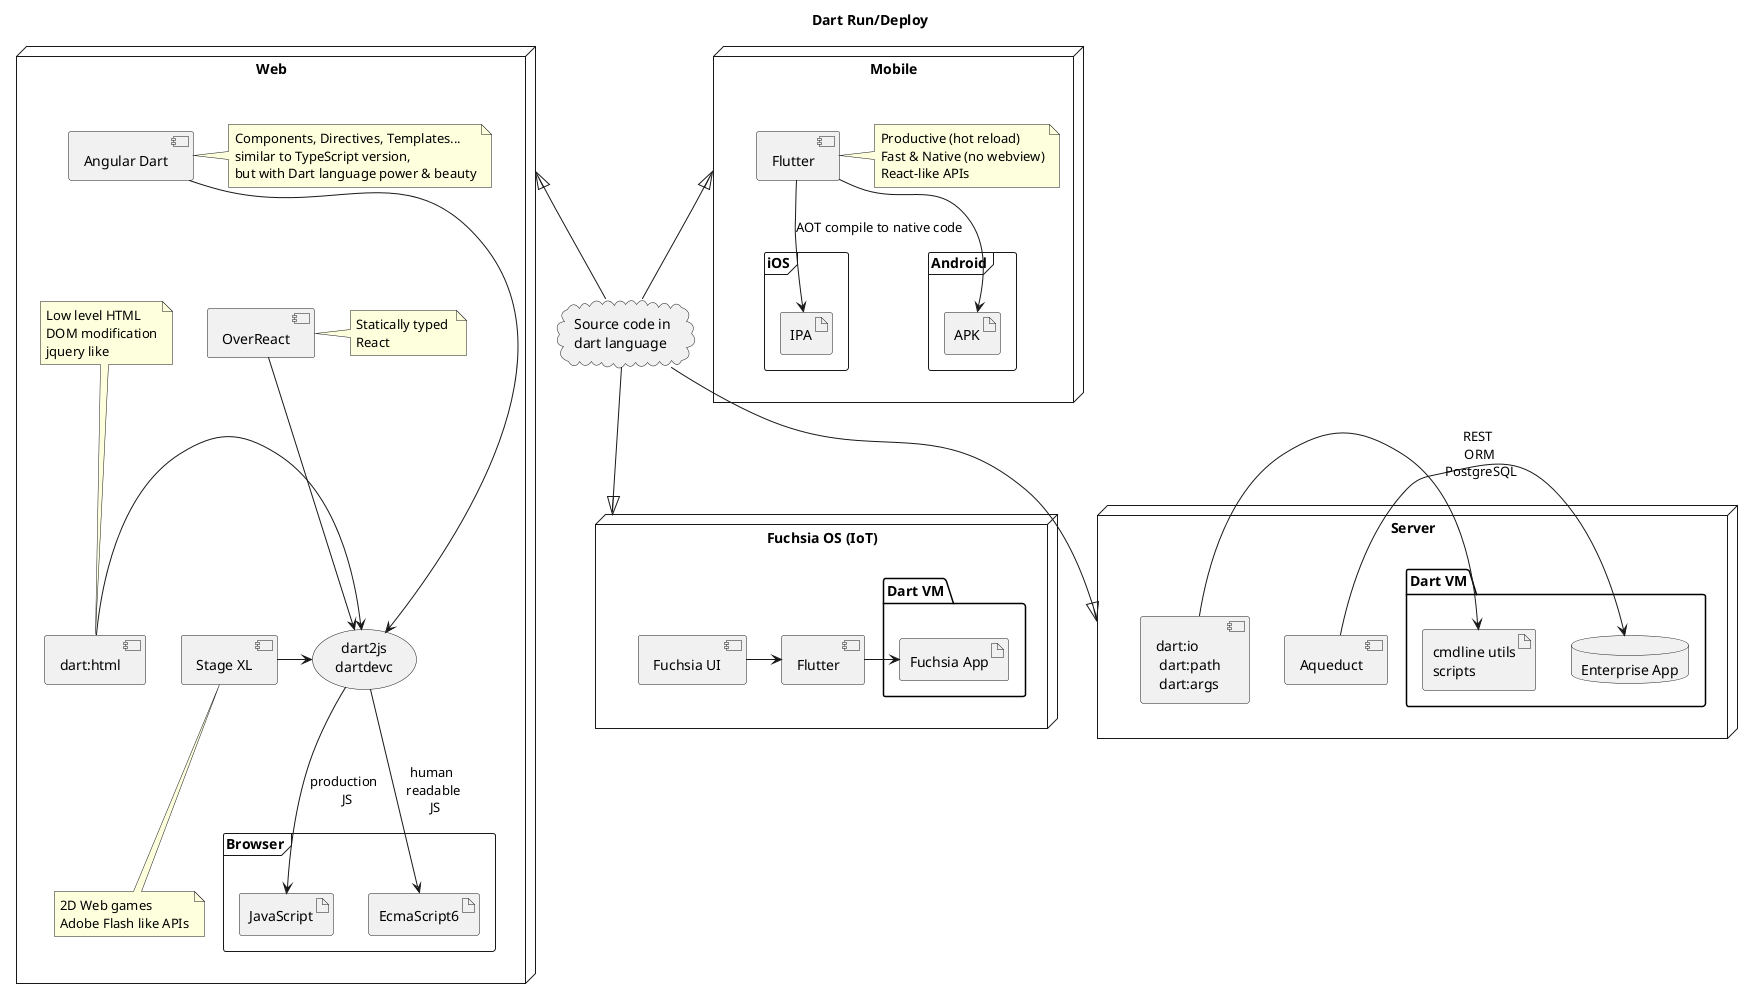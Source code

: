 @startuml

title Dart Run/Deploy

cloud "Source code in \ndart language" as source


node "Web" as web {

    usecase dart2js [
        dart2js
        dartdevc
    ]

    [Angular Dart] as angular [[https://webdev.dartlang.org/angular]]
    note right of angular
        Components, Directives, Templates...
        similar to TypeScript version,
        but with Dart language power & beauty
    end note
    angular ---> dart2js

    [OverReact] as overReact [[https://pub.dartlang.org/packages/over_react]]
    note right of overReact: Statically typed \nReact
    overReact --> dart2js

    [dart:html] as dartHtml [[https://webdev.dartlang.org/guides/web-programming#low-level-html]]
    note top of dartHtml
        Low level HTML
        DOM modification
        jquery like
    end note
    dartHtml -> dart2js

    [Stage XL] as stageXL [[http://www.stagexl.org/]]
    note bottom of stageXL
        2D Web games
        Adobe Flash like APIs
    end note
    stageXL -> dart2js

    frame Browser {
        artifact JavaScript
        artifact EcmaScript6
    }

    dart2js --> JavaScript: production \n JS
    dart2js --> EcmaScript6: human \n readable \n JS
}

node "Mobile" as mobile {
    [Flutter] as flutter [[https://flutter.io]]
    note right of flutter
        Productive (hot reload)
        Fast & Native (no webview)
        React-like APIs
    end note

    frame iOS {
        artifact IPA
    }

    frame Android {
        artifact APK
    }

    flutter --> IPA: AOT compile to native code
    flutter --> APK
}

node "Fuchsia OS (IoT)" as fuchsia {
    [Fuchsia UI] as fuchsiaUI [[https://fuchsia.googlesource.com/docs/+/master/book.md]]

    [Flutter] as fuchsiaFlutter

    package "Dart VM" as fuchsiaVM {
        artifact fuchsiaApp [
            Fuchsia App
        ]
    }

    fuchsiaUI -> fuchsiaFlutter
    fuchsiaFlutter -> fuchsiaApp

}

node "Server" as server {
    [Aqueduct] as aqueduct [[https://aqueduct.io/]]
    [dart:io \n dart:path \n dart:args] as cmdlinePackages [[https://www.dartlang.org/tutorials/dart-vm/cmdline]]

    package "Dart VM" {
        artifact cmdline [
            cmdline utils
            scripts
        ]
        database "Enterprise App" as enterprise
    }

    aqueduct -> enterprise: REST \n ORM \n PostgreSQL
    cmdlinePackages -> cmdline
}


source -up-|> mobile
source -up-|> web
source -down-|> fuchsia
source -down-|> server

@enduml